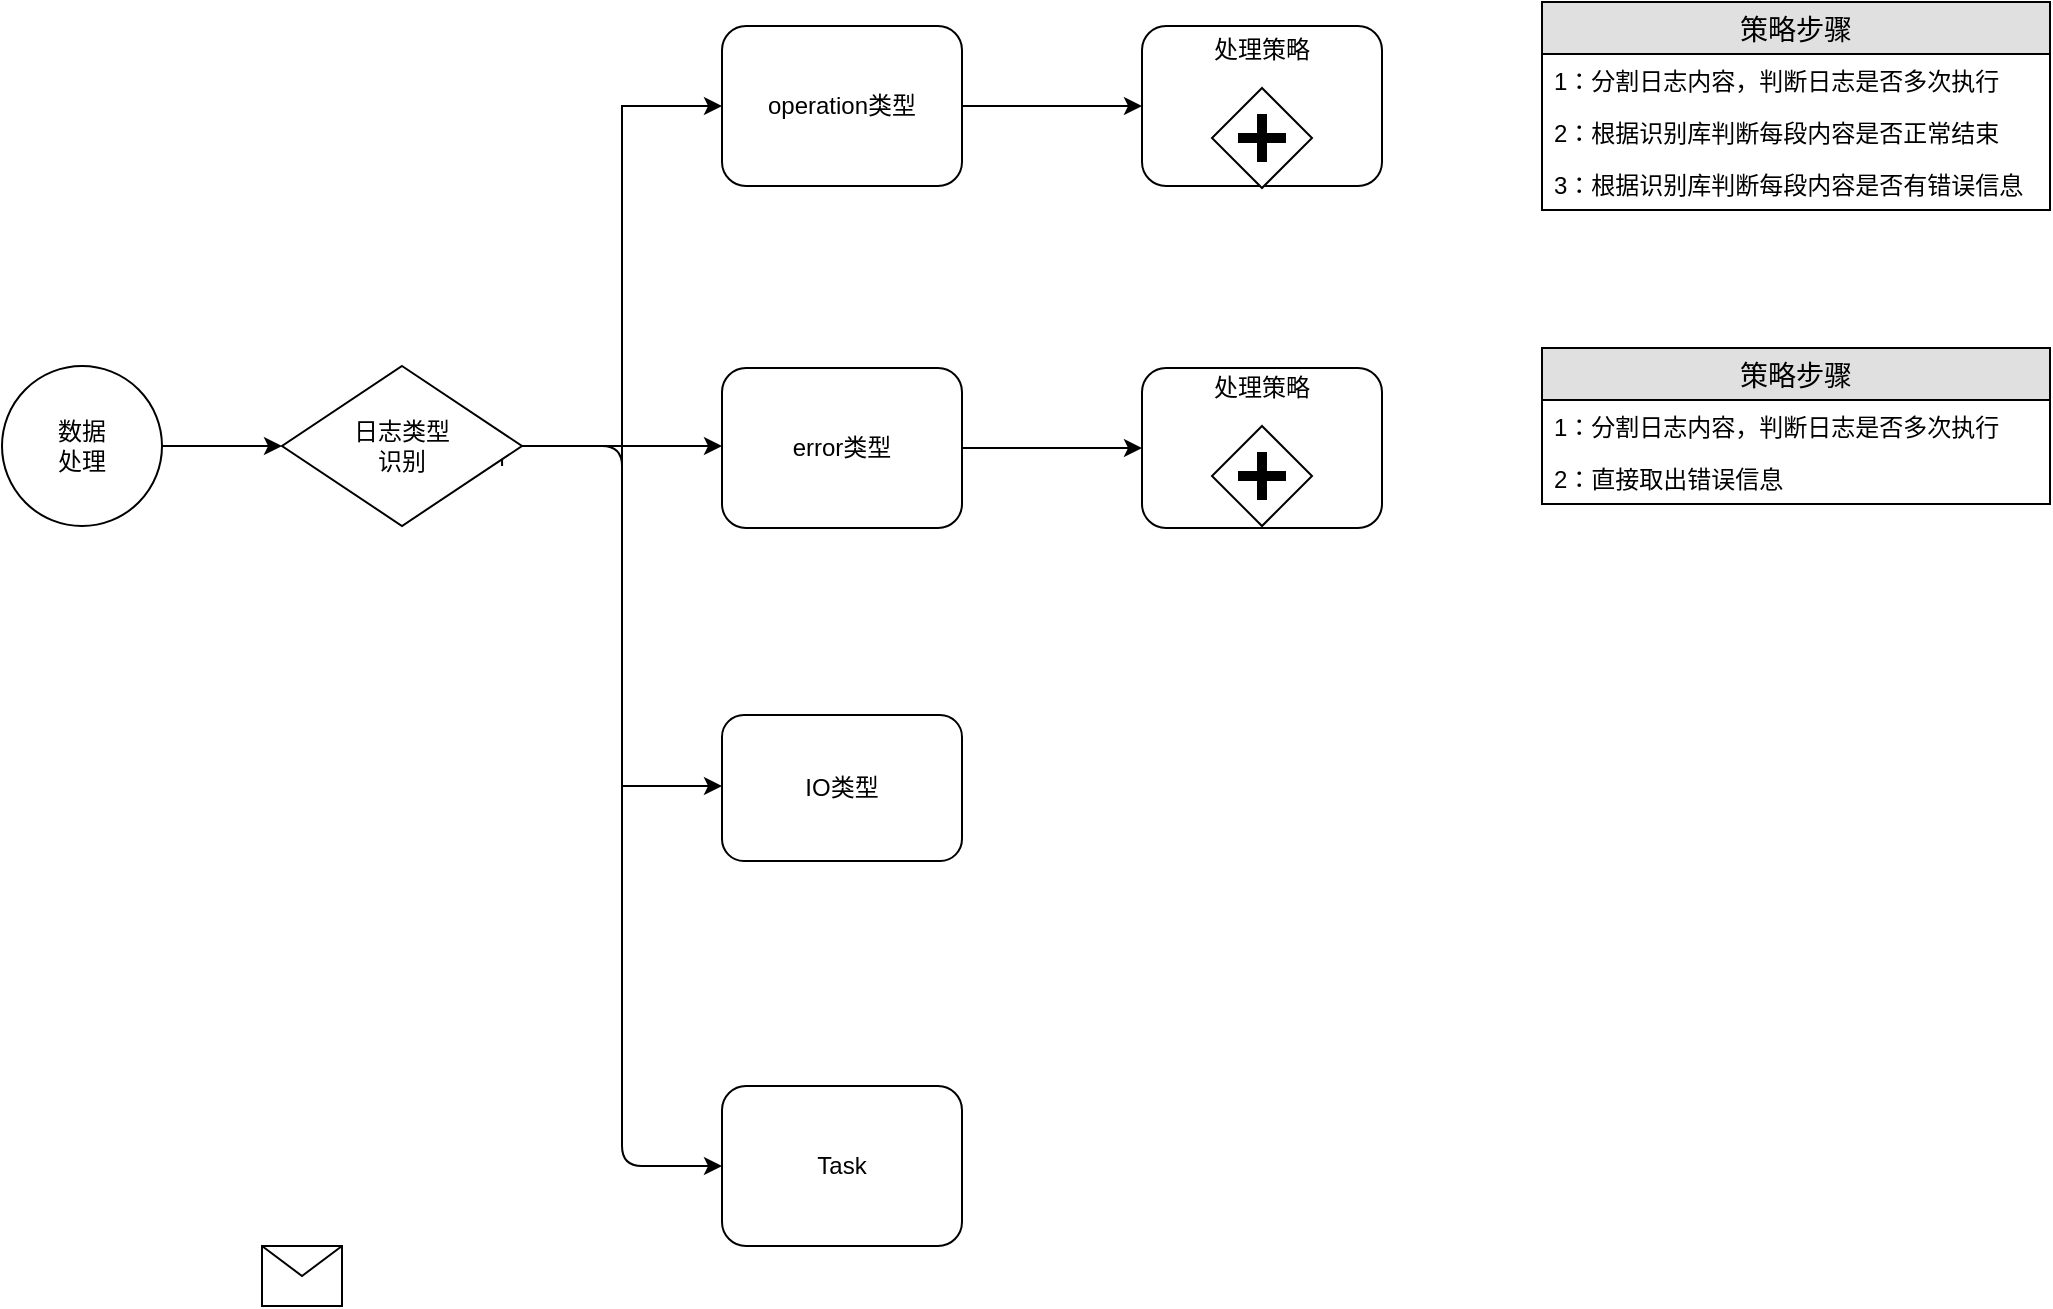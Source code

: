 <mxfile pages="1" version="11.2.1" type="github"><diagram name="Page-1" id="2a216829-ef6e-dabb-86c1-c78162f3ba2b"><mxGraphModel dx="1382" dy="749" grid="1" gridSize="10" guides="1" tooltips="1" connect="1" arrows="1" fold="1" page="1" pageScale="1" pageWidth="850" pageHeight="1100" background="#ffffff" math="0" shadow="0"><root><mxCell id="0"/><mxCell id="1" parent="0"/><mxCell id="7a84cebc1def654-14" value="" style="html=1;whiteSpace=wrap;rounded=1;align=center;" parent="1" vertex="1"><mxGeometry x="630" y="251" width="120" height="80" as="geometry"/></mxCell><mxCell id="Y0pdreuylTFjnAot3WX9-14" style="edgeStyle=orthogonalEdgeStyle;rounded=0;orthogonalLoop=1;jettySize=auto;html=1;entryX=0;entryY=0.5;entryDx=0;entryDy=0;" parent="1" source="7a84cebc1def654-3" target="7a84cebc1def654-14" edge="1"><mxGeometry relative="1" as="geometry"><mxPoint x="780" y="290" as="targetPoint"/></mxGeometry></mxCell><mxCell id="7a84cebc1def654-3" value="error类型" style="shape=ext;rounded=1;html=1;whiteSpace=wrap;" parent="1" vertex="1"><mxGeometry x="420" y="251" width="120" height="80" as="geometry"/></mxCell><mxCell id="7a84cebc1def654-8" value="Task" style="shape=ext;rounded=1;html=1;whiteSpace=wrap;" parent="1" vertex="1"><mxGeometry x="420" y="610" width="120" height="80" as="geometry"/></mxCell><mxCell id="7a84cebc1def654-9" value="" style="shape=mxgraph.bpmn.shape;html=1;verticalLabelPosition=bottom;labelBackgroundColor=#ffffff;verticalAlign=top;perimeter=rhombusPerimeter;background=gateway;outline=none;symbol=parallelGw;" parent="1" vertex="1"><mxGeometry x="665" y="280" width="50" height="50" as="geometry"/></mxCell><mxCell id="7a84cebc1def654-28" value="" style="shape=message;whiteSpace=wrap;html=1;" parent="1" vertex="1"><mxGeometry x="190" y="690" width="40" height="30" as="geometry"/></mxCell><mxCell id="7a84cebc1def654-39" style="edgeStyle=orthogonalEdgeStyle;rounded=0;html=1;jettySize=auto;orthogonalLoop=1;" parent="1" target="7a84cebc1def654-3" edge="1"><mxGeometry relative="1" as="geometry"><mxPoint x="280" y="291" as="sourcePoint"/><Array as="points"><mxPoint x="280" y="290"/></Array></mxGeometry></mxCell><mxCell id="Y0pdreuylTFjnAot3WX9-34" style="edgeStyle=orthogonalEdgeStyle;rounded=0;orthogonalLoop=1;jettySize=auto;html=1;exitX=1;exitY=0.5;exitDx=0;exitDy=0;entryX=0;entryY=0.5;entryDx=0;entryDy=0;" parent="1" source="Y0pdreuylTFjnAot3WX9-2" target="Y0pdreuylTFjnAot3WX9-33" edge="1"><mxGeometry relative="1" as="geometry"/></mxCell><mxCell id="Y0pdreuylTFjnAot3WX9-2" value="数据&lt;br&gt;处理" style="ellipse;whiteSpace=wrap;html=1;aspect=fixed;" parent="1" vertex="1"><mxGeometry x="60" y="250" width="80" height="80" as="geometry"/></mxCell><mxCell id="Y0pdreuylTFjnAot3WX9-11" value="IO类型" style="shape=ext;rounded=1;html=1;whiteSpace=wrap;" parent="1" vertex="1"><mxGeometry x="420" y="424.5" width="120" height="73" as="geometry"/></mxCell><mxCell id="Y0pdreuylTFjnAot3WX9-25" value="处理策略" style="text;html=1;strokeColor=none;fillColor=none;align=center;verticalAlign=middle;whiteSpace=wrap;rounded=0;" parent="1" vertex="1"><mxGeometry x="665" y="251" width="50" height="20" as="geometry"/></mxCell><mxCell id="Y0pdreuylTFjnAot3WX9-49" style="edgeStyle=orthogonalEdgeStyle;rounded=0;orthogonalLoop=1;jettySize=auto;html=1;exitX=1;exitY=0.5;exitDx=0;exitDy=0;entryX=0;entryY=0.5;entryDx=0;entryDy=0;" parent="1" source="Y0pdreuylTFjnAot3WX9-29" target="Y0pdreuylTFjnAot3WX9-40" edge="1"><mxGeometry relative="1" as="geometry"/></mxCell><mxCell id="Y0pdreuylTFjnAot3WX9-29" value="operation类型" style="shape=ext;rounded=1;html=1;whiteSpace=wrap;" parent="1" vertex="1"><mxGeometry x="420" y="80" width="120" height="80" as="geometry"/></mxCell><mxCell id="Y0pdreuylTFjnAot3WX9-38" style="edgeStyle=orthogonalEdgeStyle;rounded=0;orthogonalLoop=1;jettySize=auto;html=1;entryX=0;entryY=0.5;entryDx=0;entryDy=0;" parent="1" source="Y0pdreuylTFjnAot3WX9-33" target="Y0pdreuylTFjnAot3WX9-29" edge="1"><mxGeometry relative="1" as="geometry"/></mxCell><mxCell id="Y0pdreuylTFjnAot3WX9-44" style="edgeStyle=orthogonalEdgeStyle;rounded=0;orthogonalLoop=1;jettySize=auto;html=1;exitX=0.917;exitY=0.625;exitDx=0;exitDy=0;exitPerimeter=0;" parent="1" source="Y0pdreuylTFjnAot3WX9-33" edge="1"><mxGeometry relative="1" as="geometry"><mxPoint x="420" y="460" as="targetPoint"/><Array as="points"><mxPoint x="310" y="290"/><mxPoint x="370" y="290"/><mxPoint x="370" y="460"/></Array></mxGeometry></mxCell><mxCell id="Y0pdreuylTFjnAot3WX9-33" value="日志类型&lt;br&gt;识别" style="rhombus;whiteSpace=wrap;html=1;" parent="1" vertex="1"><mxGeometry x="200" y="250" width="120" height="80" as="geometry"/></mxCell><mxCell id="Y0pdreuylTFjnAot3WX9-40" value="" style="html=1;whiteSpace=wrap;rounded=1;align=center;" parent="1" vertex="1"><mxGeometry x="630" y="80" width="120" height="80" as="geometry"/></mxCell><mxCell id="Y0pdreuylTFjnAot3WX9-41" value="" style="shape=mxgraph.bpmn.shape;html=1;verticalLabelPosition=bottom;labelBackgroundColor=#ffffff;verticalAlign=top;perimeter=rhombusPerimeter;background=gateway;outline=none;symbol=parallelGw;" parent="1" vertex="1"><mxGeometry x="665" y="111" width="50" height="50" as="geometry"/></mxCell><mxCell id="Y0pdreuylTFjnAot3WX9-43" value="处理策略" style="text;html=1;strokeColor=none;fillColor=none;align=center;verticalAlign=middle;whiteSpace=wrap;rounded=0;" parent="1" vertex="1"><mxGeometry x="665" y="82" width="50" height="20" as="geometry"/></mxCell><mxCell id="Y0pdreuylTFjnAot3WX9-50" value="" style="endArrow=classic;html=1;entryX=0;entryY=0.5;entryDx=0;entryDy=0;" parent="1" source="Y0pdreuylTFjnAot3WX9-33" target="7a84cebc1def654-8" edge="1"><mxGeometry width="50" height="50" relative="1" as="geometry"><mxPoint x="320" y="340" as="sourcePoint"/><mxPoint x="390.711" y="290" as="targetPoint"/><Array as="points"><mxPoint x="370" y="290"/><mxPoint x="370" y="470"/><mxPoint x="370" y="650"/></Array></mxGeometry></mxCell><mxCell id="58vfCw1-_vqvViAKtiIV-8" value="策略步骤" style="swimlane;fontStyle=0;childLayout=stackLayout;horizontal=1;startSize=26;fillColor=#e0e0e0;horizontalStack=0;resizeParent=1;resizeParentMax=0;resizeLast=0;collapsible=1;marginBottom=0;swimlaneFillColor=#ffffff;align=center;fontSize=14;" vertex="1" parent="1"><mxGeometry x="830" y="68" width="254" height="104" as="geometry"><mxRectangle x="856" y="94" width="90" height="26" as="alternateBounds"/></mxGeometry></mxCell><mxCell id="58vfCw1-_vqvViAKtiIV-9" value="1：分割日志内容，判断日志是否多次执行" style="text;strokeColor=none;fillColor=none;spacingLeft=4;spacingRight=4;overflow=hidden;rotatable=0;points=[[0,0.5],[1,0.5]];portConstraint=eastwest;fontSize=12;" vertex="1" parent="58vfCw1-_vqvViAKtiIV-8"><mxGeometry y="26" width="254" height="26" as="geometry"/></mxCell><mxCell id="58vfCw1-_vqvViAKtiIV-12" value="2：根据识别库判断每段内容是否正常结束" style="text;strokeColor=none;fillColor=none;spacingLeft=4;spacingRight=4;overflow=hidden;rotatable=0;points=[[0,0.5],[1,0.5]];portConstraint=eastwest;fontSize=12;" vertex="1" parent="58vfCw1-_vqvViAKtiIV-8"><mxGeometry y="52" width="254" height="26" as="geometry"/></mxCell><mxCell id="58vfCw1-_vqvViAKtiIV-16" value="3：根据识别库判断每段内容是否有错误信息" style="text;strokeColor=none;fillColor=none;spacingLeft=4;spacingRight=4;overflow=hidden;rotatable=0;points=[[0,0.5],[1,0.5]];portConstraint=eastwest;fontSize=12;" vertex="1" parent="58vfCw1-_vqvViAKtiIV-8"><mxGeometry y="78" width="254" height="26" as="geometry"/></mxCell><mxCell id="58vfCw1-_vqvViAKtiIV-20" value="策略步骤" style="swimlane;fontStyle=0;childLayout=stackLayout;horizontal=1;startSize=26;fillColor=#e0e0e0;horizontalStack=0;resizeParent=1;resizeParentMax=0;resizeLast=0;collapsible=1;marginBottom=0;swimlaneFillColor=#ffffff;align=center;fontSize=14;" vertex="1" parent="1"><mxGeometry x="830" y="241" width="254" height="78" as="geometry"><mxRectangle x="856" y="94" width="90" height="26" as="alternateBounds"/></mxGeometry></mxCell><mxCell id="58vfCw1-_vqvViAKtiIV-21" value="1：分割日志内容，判断日志是否多次执行" style="text;strokeColor=none;fillColor=none;spacingLeft=4;spacingRight=4;overflow=hidden;rotatable=0;points=[[0,0.5],[1,0.5]];portConstraint=eastwest;fontSize=12;" vertex="1" parent="58vfCw1-_vqvViAKtiIV-20"><mxGeometry y="26" width="254" height="26" as="geometry"/></mxCell><mxCell id="58vfCw1-_vqvViAKtiIV-22" value="2：直接取出错误信息" style="text;strokeColor=none;fillColor=none;spacingLeft=4;spacingRight=4;overflow=hidden;rotatable=0;points=[[0,0.5],[1,0.5]];portConstraint=eastwest;fontSize=12;" vertex="1" parent="58vfCw1-_vqvViAKtiIV-20"><mxGeometry y="52" width="254" height="26" as="geometry"/></mxCell></root></mxGraphModel></diagram></mxfile>